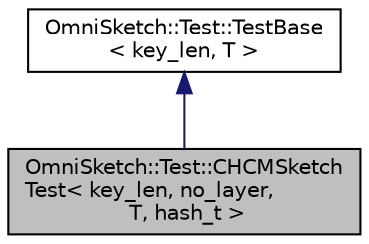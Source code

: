 digraph "OmniSketch::Test::CHCMSketchTest&lt; key_len, no_layer, T, hash_t &gt;"
{
 // LATEX_PDF_SIZE
  edge [fontname="Helvetica",fontsize="10",labelfontname="Helvetica",labelfontsize="10"];
  node [fontname="Helvetica",fontsize="10",shape=record];
  Node1 [label="OmniSketch::Test::CHCMSketch\lTest\< key_len, no_layer,\l T, hash_t \>",height=0.2,width=0.4,color="black", fillcolor="grey75", style="filled", fontcolor="black",tooltip="Testing class for Count Min Sketch."];
  Node2 -> Node1 [dir="back",color="midnightblue",fontsize="10",style="solid",fontname="Helvetica"];
  Node2 [label="OmniSketch::Test::TestBase\l\< key_len, T \>",height=0.2,width=0.4,color="black", fillcolor="white", style="filled",URL="$class_omni_sketch_1_1_test_1_1_test_base.html",tooltip="Collection of metrics."];
}
